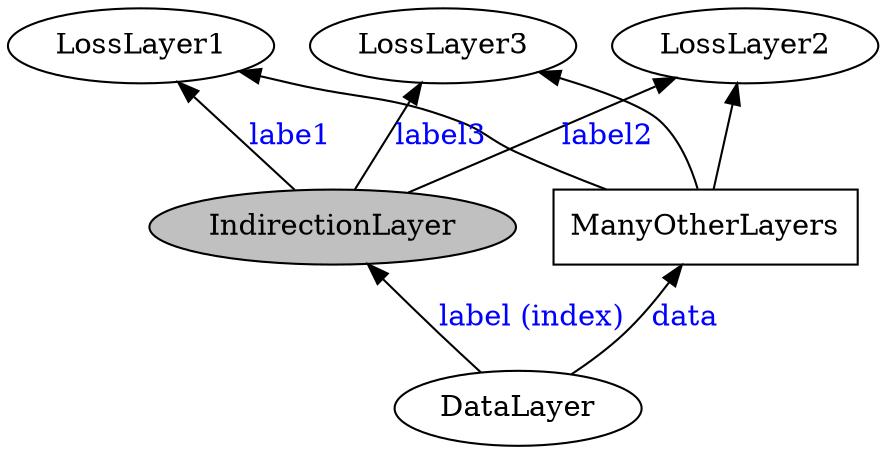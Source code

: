 digraph IndirectionExample {
    rankdir = "BT";
    edge [fontcolor="blue"];
    ManyOtherLayers [shape = box];
    IndirectionLayer [fillcolor = "gray", style="filled"];
    DataLayer -> ManyOtherLayers [label = "data"];
    DataLayer -> IndirectionLayer [label = "label (index)"];
    IndirectionLayer -> LossLayer1 [label = "labe1"];
    IndirectionLayer -> LossLayer2 [label = "label2"];
    IndirectionLayer -> LossLayer3 [label = "label3"];
    ManyOtherLayers -> LossLayer1;
    ManyOtherLayers -> LossLayer2;
    ManyOtherLayers -> LossLayer3;
}
